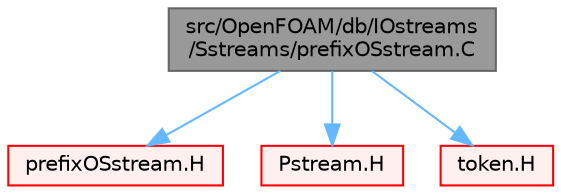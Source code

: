 digraph "src/OpenFOAM/db/IOstreams/Sstreams/prefixOSstream.C"
{
 // LATEX_PDF_SIZE
  bgcolor="transparent";
  edge [fontname=Helvetica,fontsize=10,labelfontname=Helvetica,labelfontsize=10];
  node [fontname=Helvetica,fontsize=10,shape=box,height=0.2,width=0.4];
  Node1 [id="Node000001",label="src/OpenFOAM/db/IOstreams\l/Sstreams/prefixOSstream.C",height=0.2,width=0.4,color="gray40", fillcolor="grey60", style="filled", fontcolor="black",tooltip=" "];
  Node1 -> Node2 [id="edge1_Node000001_Node000002",color="steelblue1",style="solid",tooltip=" "];
  Node2 [id="Node000002",label="prefixOSstream.H",height=0.2,width=0.4,color="red", fillcolor="#FFF0F0", style="filled",URL="$prefixOSstream_8H.html",tooltip=" "];
  Node1 -> Node67 [id="edge2_Node000001_Node000067",color="steelblue1",style="solid",tooltip=" "];
  Node67 [id="Node000067",label="Pstream.H",height=0.2,width=0.4,color="red", fillcolor="#FFF0F0", style="filled",URL="$Pstream_8H.html",tooltip=" "];
  Node1 -> Node125 [id="edge3_Node000001_Node000125",color="steelblue1",style="solid",tooltip=" "];
  Node125 [id="Node000125",label="token.H",height=0.2,width=0.4,color="red", fillcolor="#FFF0F0", style="filled",URL="$token_8H.html",tooltip=" "];
}
